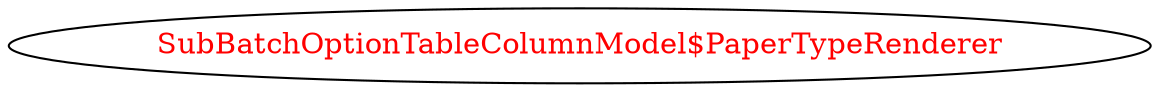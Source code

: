digraph dependencyGraph {
 concentrate=true;
 ranksep="2.0";
 rankdir="LR"; 
 splines="ortho";
"SubBatchOptionTableColumnModel$PaperTypeRenderer" [fontcolor="red"];
}